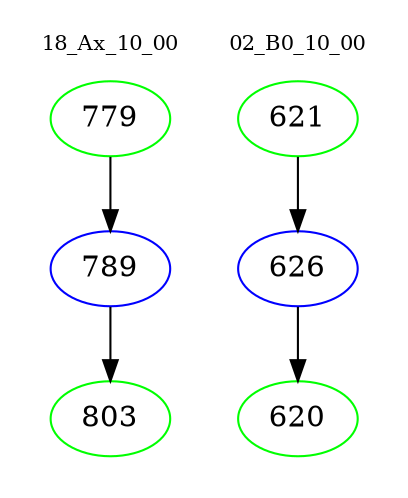 digraph{
subgraph cluster_0 {
color = white
label = "18_Ax_10_00";
fontsize=10;
T0_779 [label="779", color="green"]
T0_779 -> T0_789 [color="black"]
T0_789 [label="789", color="blue"]
T0_789 -> T0_803 [color="black"]
T0_803 [label="803", color="green"]
}
subgraph cluster_1 {
color = white
label = "02_B0_10_00";
fontsize=10;
T1_621 [label="621", color="green"]
T1_621 -> T1_626 [color="black"]
T1_626 [label="626", color="blue"]
T1_626 -> T1_620 [color="black"]
T1_620 [label="620", color="green"]
}
}
